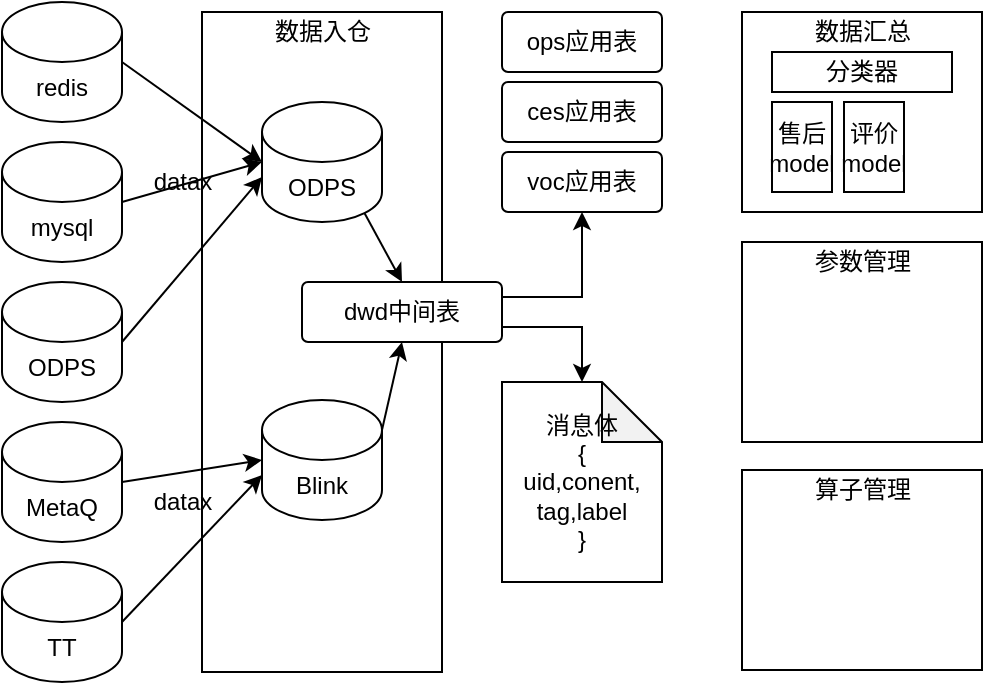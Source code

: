 <mxfile version="16.5.6" type="github">
  <diagram id="LrDT-2fnjlLrGnoS8Kym" name="Page-1">
    <mxGraphModel dx="903" dy="570" grid="1" gridSize="10" guides="1" tooltips="1" connect="1" arrows="1" fold="1" page="1" pageScale="1" pageWidth="826" pageHeight="1169" math="0" shadow="0">
      <root>
        <mxCell id="0" />
        <mxCell id="1" parent="0" />
        <mxCell id="NIo4wRNYglLKpnFKmgiN-8" value="" style="verticalLabelPosition=bottom;verticalAlign=top;html=1;shape=mxgraph.basic.rect;fillColor2=none;strokeWidth=1;size=20;indent=5;" vertex="1" parent="1">
          <mxGeometry x="200" y="125" width="120" height="330" as="geometry" />
        </mxCell>
        <mxCell id="NIo4wRNYglLKpnFKmgiN-1" value="redis" style="shape=cylinder3;whiteSpace=wrap;html=1;boundedLbl=1;backgroundOutline=1;size=15;" vertex="1" parent="1">
          <mxGeometry x="100" y="120" width="60" height="60" as="geometry" />
        </mxCell>
        <mxCell id="NIo4wRNYglLKpnFKmgiN-2" value="mysql" style="shape=cylinder3;whiteSpace=wrap;html=1;boundedLbl=1;backgroundOutline=1;size=15;" vertex="1" parent="1">
          <mxGeometry x="100" y="190" width="60" height="60" as="geometry" />
        </mxCell>
        <mxCell id="NIo4wRNYglLKpnFKmgiN-3" value="ODPS" style="shape=cylinder3;whiteSpace=wrap;html=1;boundedLbl=1;backgroundOutline=1;size=15;" vertex="1" parent="1">
          <mxGeometry x="100" y="260" width="60" height="60" as="geometry" />
        </mxCell>
        <mxCell id="NIo4wRNYglLKpnFKmgiN-4" value="MetaQ" style="shape=cylinder3;whiteSpace=wrap;html=1;boundedLbl=1;backgroundOutline=1;size=15;" vertex="1" parent="1">
          <mxGeometry x="100" y="330" width="60" height="60" as="geometry" />
        </mxCell>
        <mxCell id="NIo4wRNYglLKpnFKmgiN-5" value="TT" style="shape=cylinder3;whiteSpace=wrap;html=1;boundedLbl=1;backgroundOutline=1;size=15;" vertex="1" parent="1">
          <mxGeometry x="100" y="400" width="60" height="60" as="geometry" />
        </mxCell>
        <mxCell id="NIo4wRNYglLKpnFKmgiN-6" value="ODPS" style="shape=cylinder3;whiteSpace=wrap;html=1;boundedLbl=1;backgroundOutline=1;size=15;" vertex="1" parent="1">
          <mxGeometry x="230" y="170" width="60" height="60" as="geometry" />
        </mxCell>
        <mxCell id="NIo4wRNYglLKpnFKmgiN-7" value="Blink" style="shape=cylinder3;whiteSpace=wrap;html=1;boundedLbl=1;backgroundOutline=1;size=15;" vertex="1" parent="1">
          <mxGeometry x="230" y="319" width="60" height="60" as="geometry" />
        </mxCell>
        <mxCell id="NIo4wRNYglLKpnFKmgiN-9" value="数据入仓" style="text;html=1;align=center;verticalAlign=middle;resizable=0;points=[];autosize=1;strokeColor=none;fillColor=none;" vertex="1" parent="1">
          <mxGeometry x="230" y="125" width="60" height="20" as="geometry" />
        </mxCell>
        <mxCell id="NIo4wRNYglLKpnFKmgiN-10" value="" style="endArrow=classic;html=1;rounded=0;exitX=1;exitY=0.5;exitDx=0;exitDy=0;exitPerimeter=0;entryX=0;entryY=0.5;entryDx=0;entryDy=0;entryPerimeter=0;" edge="1" parent="1" source="NIo4wRNYglLKpnFKmgiN-1" target="NIo4wRNYglLKpnFKmgiN-6">
          <mxGeometry width="50" height="50" relative="1" as="geometry">
            <mxPoint x="390" y="320" as="sourcePoint" />
            <mxPoint x="440" y="270" as="targetPoint" />
          </mxGeometry>
        </mxCell>
        <mxCell id="NIo4wRNYglLKpnFKmgiN-11" value="" style="endArrow=classic;html=1;rounded=0;exitX=1;exitY=0.5;exitDx=0;exitDy=0;exitPerimeter=0;entryX=0;entryY=0.5;entryDx=0;entryDy=0;entryPerimeter=0;" edge="1" parent="1" source="NIo4wRNYglLKpnFKmgiN-2" target="NIo4wRNYglLKpnFKmgiN-6">
          <mxGeometry width="50" height="50" relative="1" as="geometry">
            <mxPoint x="170" y="160" as="sourcePoint" />
            <mxPoint x="240" y="230" as="targetPoint" />
          </mxGeometry>
        </mxCell>
        <mxCell id="NIo4wRNYglLKpnFKmgiN-12" value="" style="endArrow=classic;html=1;rounded=0;exitX=1;exitY=0.5;exitDx=0;exitDy=0;exitPerimeter=0;entryX=0;entryY=0;entryDx=0;entryDy=37.5;entryPerimeter=0;" edge="1" parent="1" source="NIo4wRNYglLKpnFKmgiN-3" target="NIo4wRNYglLKpnFKmgiN-6">
          <mxGeometry width="50" height="50" relative="1" as="geometry">
            <mxPoint x="170" y="230" as="sourcePoint" />
            <mxPoint x="240" y="230" as="targetPoint" />
          </mxGeometry>
        </mxCell>
        <mxCell id="NIo4wRNYglLKpnFKmgiN-13" value="" style="endArrow=classic;html=1;rounded=0;exitX=1;exitY=0.5;exitDx=0;exitDy=0;exitPerimeter=0;entryX=0;entryY=0.5;entryDx=0;entryDy=0;entryPerimeter=0;" edge="1" parent="1" source="NIo4wRNYglLKpnFKmgiN-4" target="NIo4wRNYglLKpnFKmgiN-7">
          <mxGeometry width="50" height="50" relative="1" as="geometry">
            <mxPoint x="170" y="300" as="sourcePoint" />
            <mxPoint x="240" y="237.5" as="targetPoint" />
          </mxGeometry>
        </mxCell>
        <mxCell id="NIo4wRNYglLKpnFKmgiN-14" value="" style="endArrow=classic;html=1;rounded=0;exitX=1;exitY=0.5;exitDx=0;exitDy=0;exitPerimeter=0;entryX=0;entryY=0;entryDx=0;entryDy=37.5;entryPerimeter=0;" edge="1" parent="1" source="NIo4wRNYglLKpnFKmgiN-5" target="NIo4wRNYglLKpnFKmgiN-7">
          <mxGeometry width="50" height="50" relative="1" as="geometry">
            <mxPoint x="170" y="370" as="sourcePoint" />
            <mxPoint x="240" y="340" as="targetPoint" />
          </mxGeometry>
        </mxCell>
        <mxCell id="NIo4wRNYglLKpnFKmgiN-15" value="datax" style="text;html=1;align=center;verticalAlign=middle;resizable=0;points=[];autosize=1;strokeColor=none;fillColor=none;" vertex="1" parent="1">
          <mxGeometry x="170" y="200" width="40" height="20" as="geometry" />
        </mxCell>
        <mxCell id="NIo4wRNYglLKpnFKmgiN-17" value="datax" style="text;html=1;align=center;verticalAlign=middle;resizable=0;points=[];autosize=1;strokeColor=none;fillColor=none;" vertex="1" parent="1">
          <mxGeometry x="170" y="360" width="40" height="20" as="geometry" />
        </mxCell>
        <mxCell id="NIo4wRNYglLKpnFKmgiN-18" value="dwd中间表" style="rounded=1;arcSize=10;whiteSpace=wrap;html=1;align=center;" vertex="1" parent="1">
          <mxGeometry x="250" y="260" width="100" height="30" as="geometry" />
        </mxCell>
        <mxCell id="NIo4wRNYglLKpnFKmgiN-19" value="" style="endArrow=classic;html=1;rounded=0;exitX=0.855;exitY=1;exitDx=0;exitDy=-4.35;exitPerimeter=0;entryX=0.5;entryY=0;entryDx=0;entryDy=0;" edge="1" parent="1" source="NIo4wRNYglLKpnFKmgiN-6" target="NIo4wRNYglLKpnFKmgiN-18">
          <mxGeometry width="50" height="50" relative="1" as="geometry">
            <mxPoint x="170" y="300" as="sourcePoint" />
            <mxPoint x="240" y="217.5" as="targetPoint" />
          </mxGeometry>
        </mxCell>
        <mxCell id="NIo4wRNYglLKpnFKmgiN-20" value="" style="endArrow=classic;html=1;rounded=0;exitX=1;exitY=0;exitDx=0;exitDy=15;exitPerimeter=0;entryX=0.5;entryY=1;entryDx=0;entryDy=0;" edge="1" parent="1" source="NIo4wRNYglLKpnFKmgiN-7" target="NIo4wRNYglLKpnFKmgiN-18">
          <mxGeometry width="50" height="50" relative="1" as="geometry">
            <mxPoint x="291.3" y="235.65" as="sourcePoint" />
            <mxPoint x="310" y="270" as="targetPoint" />
          </mxGeometry>
        </mxCell>
        <mxCell id="NIo4wRNYglLKpnFKmgiN-21" value="ops应用表" style="rounded=1;arcSize=10;whiteSpace=wrap;html=1;align=center;" vertex="1" parent="1">
          <mxGeometry x="350" y="125" width="80" height="30" as="geometry" />
        </mxCell>
        <mxCell id="NIo4wRNYglLKpnFKmgiN-22" value="ces应用表" style="rounded=1;arcSize=10;whiteSpace=wrap;html=1;align=center;" vertex="1" parent="1">
          <mxGeometry x="350" y="160" width="80" height="30" as="geometry" />
        </mxCell>
        <mxCell id="NIo4wRNYglLKpnFKmgiN-23" value="voc应用表" style="rounded=1;arcSize=10;whiteSpace=wrap;html=1;align=center;" vertex="1" parent="1">
          <mxGeometry x="350" y="195" width="80" height="30" as="geometry" />
        </mxCell>
        <mxCell id="NIo4wRNYglLKpnFKmgiN-24" value="" style="endArrow=classic;html=1;rounded=0;exitX=1;exitY=0.25;exitDx=0;exitDy=0;entryX=0.5;entryY=1;entryDx=0;entryDy=0;edgeStyle=orthogonalEdgeStyle;" edge="1" parent="1" source="NIo4wRNYglLKpnFKmgiN-18" target="NIo4wRNYglLKpnFKmgiN-23">
          <mxGeometry width="50" height="50" relative="1" as="geometry">
            <mxPoint x="390" y="320" as="sourcePoint" />
            <mxPoint x="440" y="270" as="targetPoint" />
          </mxGeometry>
        </mxCell>
        <mxCell id="NIo4wRNYglLKpnFKmgiN-25" value="" style="endArrow=classic;html=1;rounded=0;exitX=1;exitY=0.75;exitDx=0;exitDy=0;entryX=0.5;entryY=0;entryDx=0;entryDy=0;edgeStyle=orthogonalEdgeStyle;entryPerimeter=0;" edge="1" parent="1" source="NIo4wRNYglLKpnFKmgiN-18" target="NIo4wRNYglLKpnFKmgiN-26">
          <mxGeometry width="50" height="50" relative="1" as="geometry">
            <mxPoint x="360" y="277.5" as="sourcePoint" />
            <mxPoint x="400" y="235" as="targetPoint" />
          </mxGeometry>
        </mxCell>
        <mxCell id="NIo4wRNYglLKpnFKmgiN-26" value="消息体&lt;br&gt;{&lt;br&gt;uid,conent,&lt;br&gt;tag,label&lt;br&gt;}" style="shape=note;whiteSpace=wrap;html=1;backgroundOutline=1;darkOpacity=0.05;" vertex="1" parent="1">
          <mxGeometry x="350" y="310" width="80" height="100" as="geometry" />
        </mxCell>
        <mxCell id="NIo4wRNYglLKpnFKmgiN-29" value="" style="group" vertex="1" connectable="0" parent="1">
          <mxGeometry x="470" y="125" width="120" height="100" as="geometry" />
        </mxCell>
        <mxCell id="NIo4wRNYglLKpnFKmgiN-27" value="" style="verticalLabelPosition=bottom;verticalAlign=top;html=1;shape=mxgraph.basic.rect;fillColor2=none;strokeWidth=1;size=20;indent=5;" vertex="1" parent="NIo4wRNYglLKpnFKmgiN-29">
          <mxGeometry width="120" height="100" as="geometry" />
        </mxCell>
        <mxCell id="NIo4wRNYglLKpnFKmgiN-28" value="数据汇总" style="text;html=1;align=center;verticalAlign=middle;resizable=0;points=[];autosize=1;strokeColor=none;fillColor=none;" vertex="1" parent="NIo4wRNYglLKpnFKmgiN-29">
          <mxGeometry x="30" width="60" height="20" as="geometry" />
        </mxCell>
        <mxCell id="NIo4wRNYglLKpnFKmgiN-36" value="分类器" style="rounded=0;whiteSpace=wrap;html=1;" vertex="1" parent="NIo4wRNYglLKpnFKmgiN-29">
          <mxGeometry x="15" y="20" width="90" height="20" as="geometry" />
        </mxCell>
        <mxCell id="NIo4wRNYglLKpnFKmgiN-37" value="售后model" style="rounded=0;whiteSpace=wrap;html=1;" vertex="1" parent="NIo4wRNYglLKpnFKmgiN-29">
          <mxGeometry x="15" y="45" width="30" height="45" as="geometry" />
        </mxCell>
        <mxCell id="NIo4wRNYglLKpnFKmgiN-38" value="评价model" style="rounded=0;whiteSpace=wrap;html=1;" vertex="1" parent="NIo4wRNYglLKpnFKmgiN-29">
          <mxGeometry x="51" y="45" width="30" height="45" as="geometry" />
        </mxCell>
        <mxCell id="NIo4wRNYglLKpnFKmgiN-30" value="" style="group" vertex="1" connectable="0" parent="1">
          <mxGeometry x="470" y="240" width="120" height="100" as="geometry" />
        </mxCell>
        <mxCell id="NIo4wRNYglLKpnFKmgiN-31" value="" style="verticalLabelPosition=bottom;verticalAlign=top;html=1;shape=mxgraph.basic.rect;fillColor2=none;strokeWidth=1;size=20;indent=5;" vertex="1" parent="NIo4wRNYglLKpnFKmgiN-30">
          <mxGeometry width="120" height="100" as="geometry" />
        </mxCell>
        <mxCell id="NIo4wRNYglLKpnFKmgiN-32" value="参数管理" style="text;html=1;align=center;verticalAlign=middle;resizable=0;points=[];autosize=1;strokeColor=none;fillColor=none;" vertex="1" parent="NIo4wRNYglLKpnFKmgiN-30">
          <mxGeometry x="30" width="60" height="20" as="geometry" />
        </mxCell>
        <mxCell id="NIo4wRNYglLKpnFKmgiN-33" value="" style="group" vertex="1" connectable="0" parent="1">
          <mxGeometry x="470" y="354" width="120" height="100" as="geometry" />
        </mxCell>
        <mxCell id="NIo4wRNYglLKpnFKmgiN-34" value="" style="verticalLabelPosition=bottom;verticalAlign=top;html=1;shape=mxgraph.basic.rect;fillColor2=none;strokeWidth=1;size=20;indent=5;" vertex="1" parent="NIo4wRNYglLKpnFKmgiN-33">
          <mxGeometry width="120" height="100" as="geometry" />
        </mxCell>
        <mxCell id="NIo4wRNYglLKpnFKmgiN-35" value="算子管理" style="text;html=1;align=center;verticalAlign=middle;resizable=0;points=[];autosize=1;strokeColor=none;fillColor=none;" vertex="1" parent="NIo4wRNYglLKpnFKmgiN-33">
          <mxGeometry x="30" width="60" height="20" as="geometry" />
        </mxCell>
      </root>
    </mxGraphModel>
  </diagram>
</mxfile>
